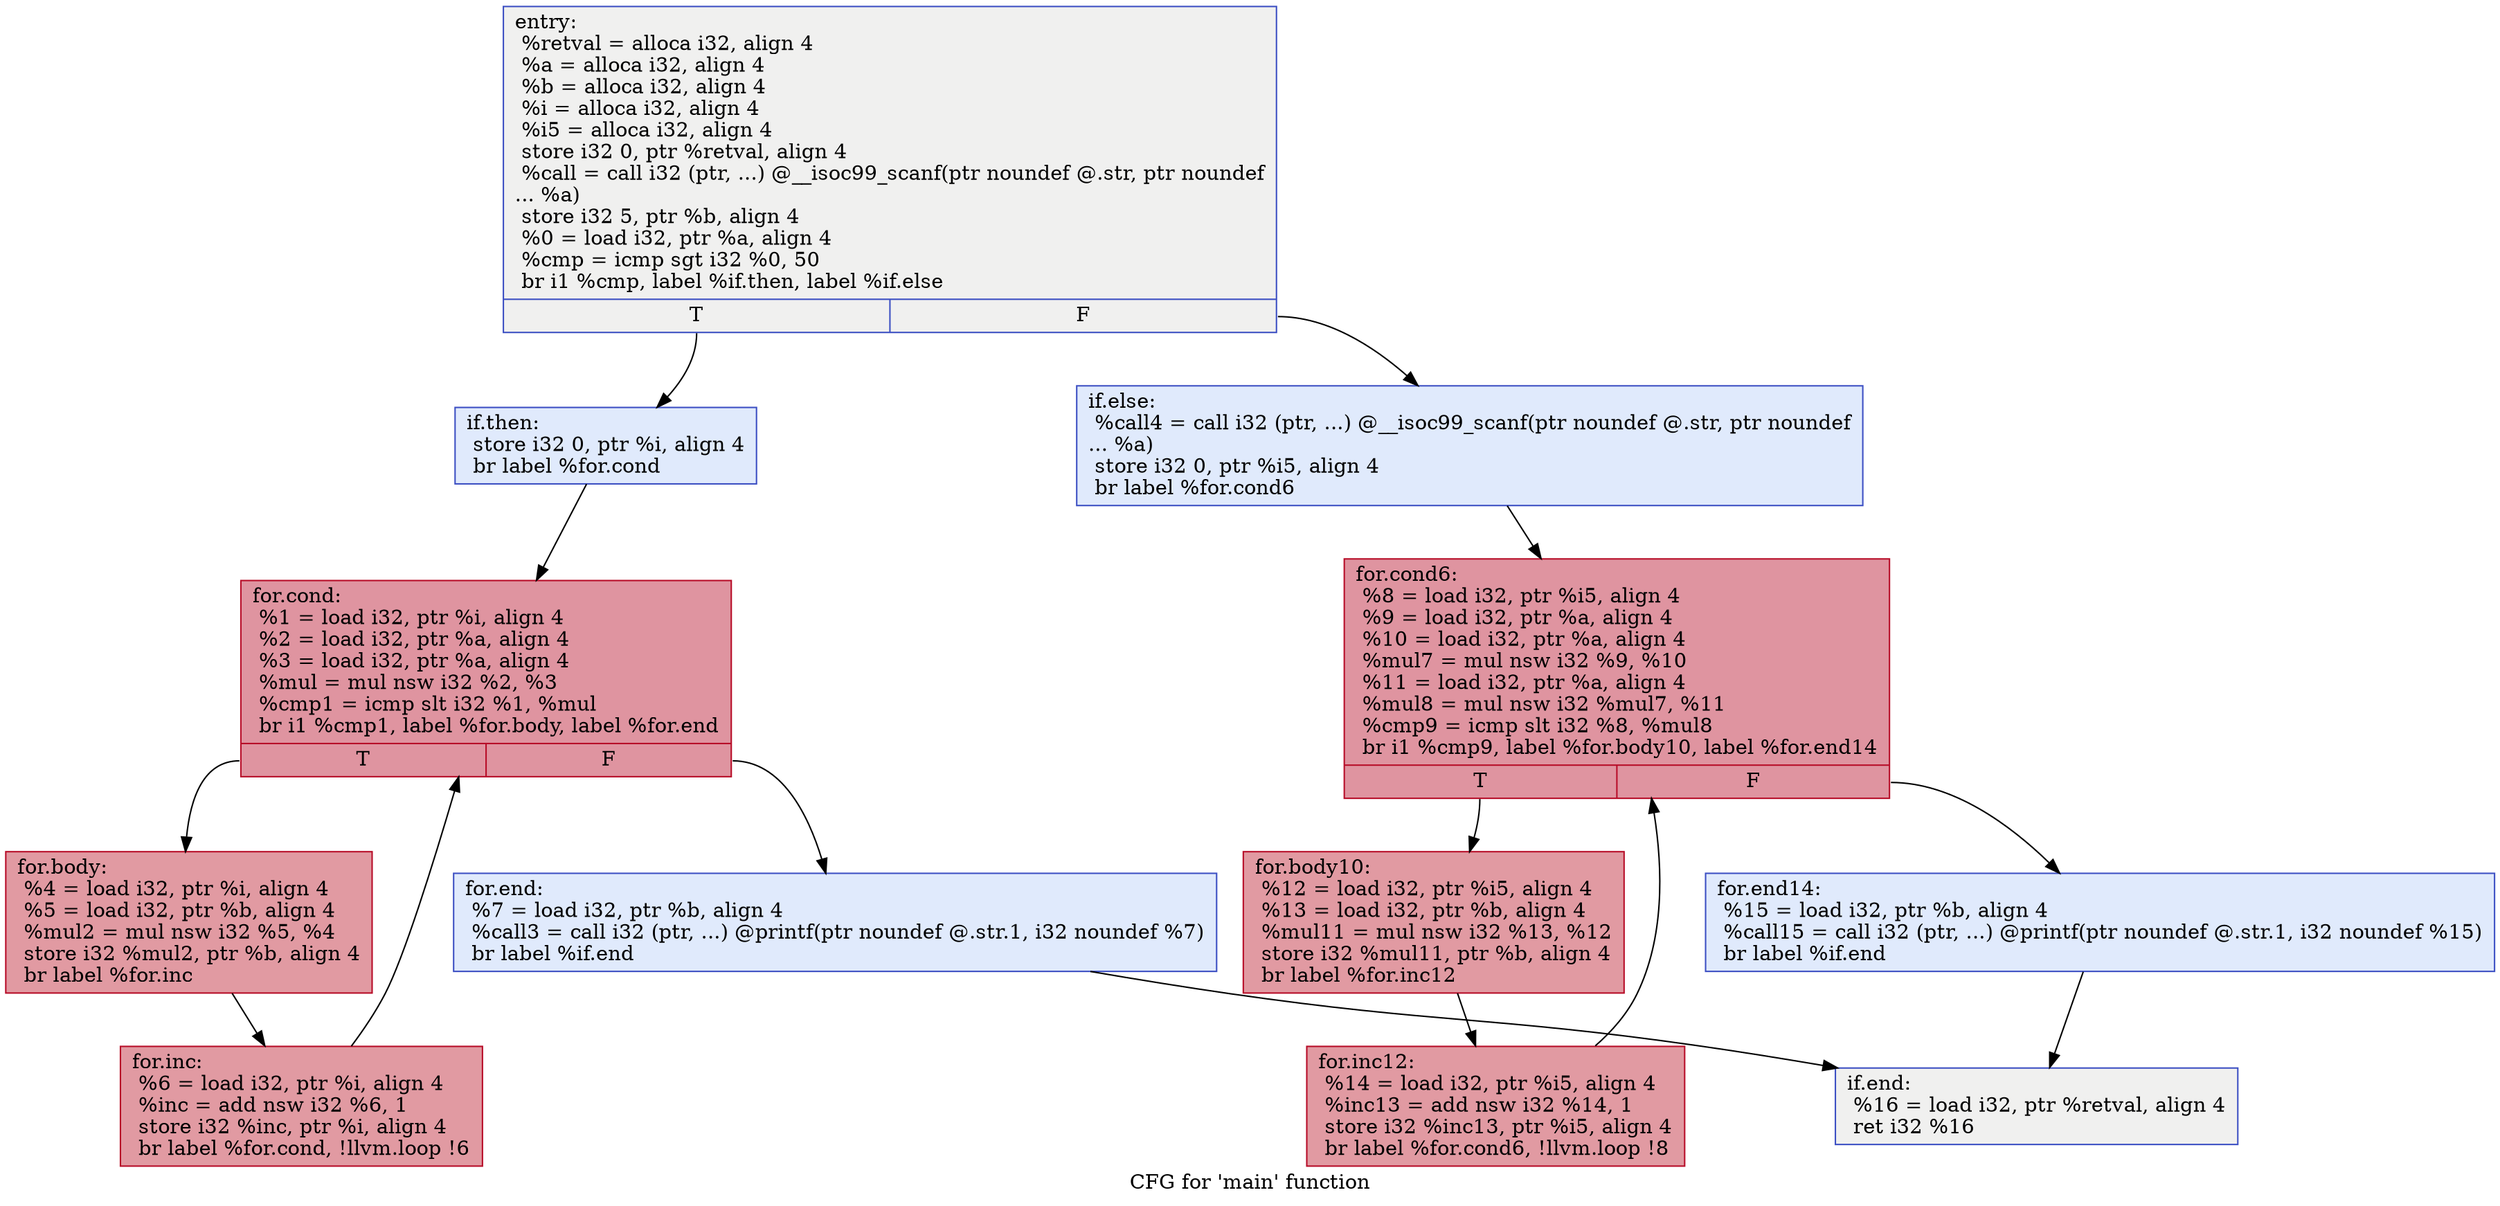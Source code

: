 digraph "CFG for 'main' function" {
	label="CFG for 'main' function";

	Node0x625448ccdff0 [shape=record,color="#3d50c3ff", style=filled, fillcolor="#dedcdb70",label="{entry:\l  %retval = alloca i32, align 4\l  %a = alloca i32, align 4\l  %b = alloca i32, align 4\l  %i = alloca i32, align 4\l  %i5 = alloca i32, align 4\l  store i32 0, ptr %retval, align 4\l  %call = call i32 (ptr, ...) @__isoc99_scanf(ptr noundef @.str, ptr noundef\l... %a)\l  store i32 5, ptr %b, align 4\l  %0 = load i32, ptr %a, align 4\l  %cmp = icmp sgt i32 %0, 50\l  br i1 %cmp, label %if.then, label %if.else\l|{<s0>T|<s1>F}}"];
	Node0x625448ccdff0:s0 -> Node0x625448ccdf00;
	Node0x625448ccdff0:s1 -> Node0x625448cd11f0;
	Node0x625448ccdf00 [shape=record,color="#3d50c3ff", style=filled, fillcolor="#b9d0f970",label="{if.then:                                          \l  store i32 0, ptr %i, align 4\l  br label %for.cond\l}"];
	Node0x625448ccdf00 -> Node0x625448cd1400;
	Node0x625448cd1400 [shape=record,color="#b70d28ff", style=filled, fillcolor="#b70d2870",label="{for.cond:                                         \l  %1 = load i32, ptr %i, align 4\l  %2 = load i32, ptr %a, align 4\l  %3 = load i32, ptr %a, align 4\l  %mul = mul nsw i32 %2, %3\l  %cmp1 = icmp slt i32 %1, %mul\l  br i1 %cmp1, label %for.body, label %for.end\l|{<s0>T|<s1>F}}"];
	Node0x625448cd1400:s0 -> Node0x625448cd1950;
	Node0x625448cd1400:s1 -> Node0x625448cd19d0;
	Node0x625448cd1950 [shape=record,color="#b70d28ff", style=filled, fillcolor="#bb1b2c70",label="{for.body:                                         \l  %4 = load i32, ptr %i, align 4\l  %5 = load i32, ptr %b, align 4\l  %mul2 = mul nsw i32 %5, %4\l  store i32 %mul2, ptr %b, align 4\l  br label %for.inc\l}"];
	Node0x625448cd1950 -> Node0x625448cd1dc0;
	Node0x625448cd1dc0 [shape=record,color="#b70d28ff", style=filled, fillcolor="#bb1b2c70",label="{for.inc:                                          \l  %6 = load i32, ptr %i, align 4\l  %inc = add nsw i32 %6, 1\l  store i32 %inc, ptr %i, align 4\l  br label %for.cond, !llvm.loop !6\l}"];
	Node0x625448cd1dc0 -> Node0x625448cd1400;
	Node0x625448cd19d0 [shape=record,color="#3d50c3ff", style=filled, fillcolor="#b9d0f970",label="{for.end:                                          \l  %7 = load i32, ptr %b, align 4\l  %call3 = call i32 (ptr, ...) @printf(ptr noundef @.str.1, i32 noundef %7)\l  br label %if.end\l}"];
	Node0x625448cd19d0 -> Node0x625448cd2e40;
	Node0x625448cd11f0 [shape=record,color="#3d50c3ff", style=filled, fillcolor="#b9d0f970",label="{if.else:                                          \l  %call4 = call i32 (ptr, ...) @__isoc99_scanf(ptr noundef @.str, ptr noundef\l... %a)\l  store i32 0, ptr %i5, align 4\l  br label %for.cond6\l}"];
	Node0x625448cd11f0 -> Node0x625448cd30e0;
	Node0x625448cd30e0 [shape=record,color="#b70d28ff", style=filled, fillcolor="#b70d2870",label="{for.cond6:                                        \l  %8 = load i32, ptr %i5, align 4\l  %9 = load i32, ptr %a, align 4\l  %10 = load i32, ptr %a, align 4\l  %mul7 = mul nsw i32 %9, %10\l  %11 = load i32, ptr %a, align 4\l  %mul8 = mul nsw i32 %mul7, %11\l  %cmp9 = icmp slt i32 %8, %mul8\l  br i1 %cmp9, label %for.body10, label %for.end14\l|{<s0>T|<s1>F}}"];
	Node0x625448cd30e0:s0 -> Node0x625448cd1bc0;
	Node0x625448cd30e0:s1 -> Node0x625448cd3950;
	Node0x625448cd1bc0 [shape=record,color="#b70d28ff", style=filled, fillcolor="#bb1b2c70",label="{for.body10:                                       \l  %12 = load i32, ptr %i5, align 4\l  %13 = load i32, ptr %b, align 4\l  %mul11 = mul nsw i32 %13, %12\l  store i32 %mul11, ptr %b, align 4\l  br label %for.inc12\l}"];
	Node0x625448cd1bc0 -> Node0x625448cd3d00;
	Node0x625448cd3d00 [shape=record,color="#b70d28ff", style=filled, fillcolor="#bb1b2c70",label="{for.inc12:                                        \l  %14 = load i32, ptr %i5, align 4\l  %inc13 = add nsw i32 %14, 1\l  store i32 %inc13, ptr %i5, align 4\l  br label %for.cond6, !llvm.loop !8\l}"];
	Node0x625448cd3d00 -> Node0x625448cd30e0;
	Node0x625448cd3950 [shape=record,color="#3d50c3ff", style=filled, fillcolor="#b9d0f970",label="{for.end14:                                        \l  %15 = load i32, ptr %b, align 4\l  %call15 = call i32 (ptr, ...) @printf(ptr noundef @.str.1, i32 noundef %15)\l  br label %if.end\l}"];
	Node0x625448cd3950 -> Node0x625448cd2e40;
	Node0x625448cd2e40 [shape=record,color="#3d50c3ff", style=filled, fillcolor="#dedcdb70",label="{if.end:                                           \l  %16 = load i32, ptr %retval, align 4\l  ret i32 %16\l}"];
}

